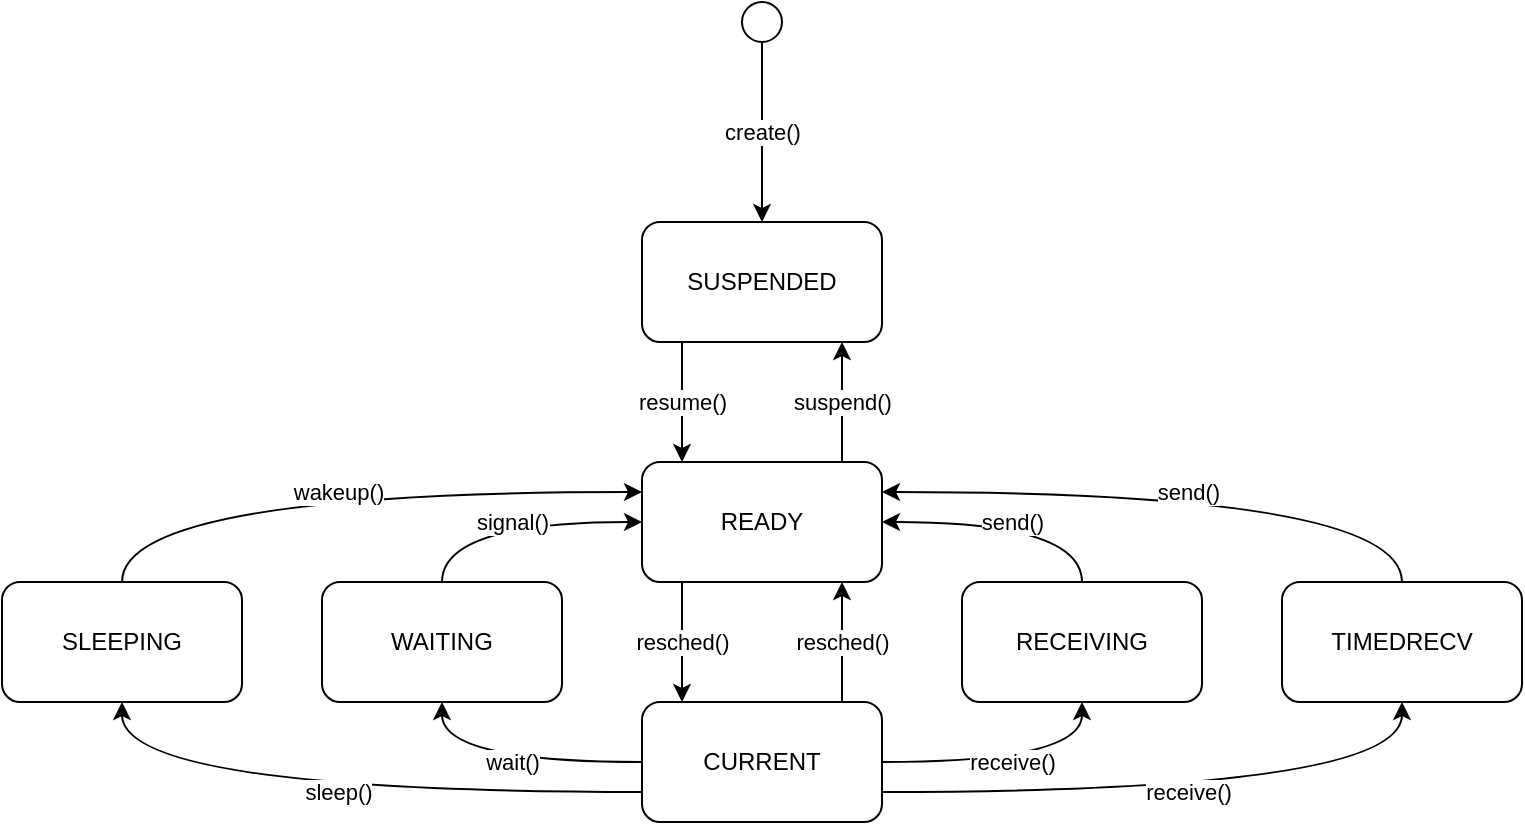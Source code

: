 <mxfile version="16.4.0" type="device"><diagram id="iyQwLhWG1MVD-XluXRyn" name="Page-1"><mxGraphModel dx="1038" dy="649" grid="1" gridSize="10" guides="1" tooltips="1" connect="1" arrows="1" fold="1" page="1" pageScale="1" pageWidth="850" pageHeight="1100" math="0" shadow="0"><root><mxCell id="0"/><mxCell id="1" parent="0"/><mxCell id="utlyxAHdGxjYVarGJeud-5" value="resume()" style="edgeStyle=orthogonalEdgeStyle;rounded=0;orthogonalLoop=1;jettySize=auto;html=1;" parent="1" source="utlyxAHdGxjYVarGJeud-2" target="utlyxAHdGxjYVarGJeud-4" edge="1"><mxGeometry relative="1" as="geometry"><Array as="points"><mxPoint x="380" y="380"/><mxPoint x="380" y="380"/></Array></mxGeometry></mxCell><mxCell id="utlyxAHdGxjYVarGJeud-2" value="SUSPENDED" style="rounded=1;whiteSpace=wrap;html=1;" parent="1" vertex="1"><mxGeometry x="360" y="280" width="120" height="60" as="geometry"/></mxCell><mxCell id="utlyxAHdGxjYVarGJeud-3" value="create()" style="endArrow=classic;html=1;rounded=0;entryX=0.5;entryY=0;entryDx=0;entryDy=0;" parent="1" source="utlyxAHdGxjYVarGJeud-13" target="utlyxAHdGxjYVarGJeud-2" edge="1"><mxGeometry width="50" height="50" relative="1" as="geometry"><mxPoint x="420" y="200" as="sourcePoint"/><mxPoint x="450" y="310" as="targetPoint"/></mxGeometry></mxCell><mxCell id="utlyxAHdGxjYVarGJeud-6" value="suspend()" style="edgeStyle=orthogonalEdgeStyle;rounded=0;orthogonalLoop=1;jettySize=auto;html=1;" parent="1" source="utlyxAHdGxjYVarGJeud-4" target="utlyxAHdGxjYVarGJeud-2" edge="1"><mxGeometry relative="1" as="geometry"><Array as="points"><mxPoint x="460" y="370"/><mxPoint x="460" y="370"/></Array></mxGeometry></mxCell><mxCell id="utlyxAHdGxjYVarGJeud-8" value="resched()" style="edgeStyle=orthogonalEdgeStyle;rounded=0;orthogonalLoop=1;jettySize=auto;html=1;" parent="1" source="utlyxAHdGxjYVarGJeud-4" target="utlyxAHdGxjYVarGJeud-7" edge="1"><mxGeometry relative="1" as="geometry"><Array as="points"><mxPoint x="380" y="480"/><mxPoint x="380" y="480"/></Array></mxGeometry></mxCell><mxCell id="utlyxAHdGxjYVarGJeud-4" value="READY" style="whiteSpace=wrap;html=1;rounded=1;" parent="1" vertex="1"><mxGeometry x="360" y="400" width="120" height="60" as="geometry"/></mxCell><mxCell id="utlyxAHdGxjYVarGJeud-9" value="resched()" style="edgeStyle=orthogonalEdgeStyle;curved=1;rounded=0;orthogonalLoop=1;jettySize=auto;html=1;" parent="1" source="utlyxAHdGxjYVarGJeud-7" target="utlyxAHdGxjYVarGJeud-4" edge="1"><mxGeometry relative="1" as="geometry"><Array as="points"><mxPoint x="460" y="500"/><mxPoint x="460" y="500"/></Array></mxGeometry></mxCell><mxCell id="utlyxAHdGxjYVarGJeud-16" value="wait()" style="edgeStyle=orthogonalEdgeStyle;curved=1;rounded=0;orthogonalLoop=1;jettySize=auto;html=1;exitX=0;exitY=0.5;exitDx=0;exitDy=0;entryX=0.5;entryY=1;entryDx=0;entryDy=0;" parent="1" source="utlyxAHdGxjYVarGJeud-7" target="utlyxAHdGxjYVarGJeud-10" edge="1"><mxGeometry relative="1" as="geometry"/></mxCell><mxCell id="utlyxAHdGxjYVarGJeud-18" value="receive()" style="edgeStyle=orthogonalEdgeStyle;curved=1;rounded=0;orthogonalLoop=1;jettySize=auto;html=1;exitX=1;exitY=0.5;exitDx=0;exitDy=0;entryX=0.5;entryY=1;entryDx=0;entryDy=0;" parent="1" source="utlyxAHdGxjYVarGJeud-7" target="utlyxAHdGxjYVarGJeud-17" edge="1"><mxGeometry relative="1" as="geometry"/></mxCell><mxCell id="utlyxAHdGxjYVarGJeud-22" value="receive()" style="edgeStyle=orthogonalEdgeStyle;curved=1;rounded=0;orthogonalLoop=1;jettySize=auto;html=1;exitX=1;exitY=0.75;exitDx=0;exitDy=0;entryX=0.5;entryY=1;entryDx=0;entryDy=0;" parent="1" source="utlyxAHdGxjYVarGJeud-7" target="utlyxAHdGxjYVarGJeud-20" edge="1"><mxGeometry relative="1" as="geometry"/></mxCell><mxCell id="i9Xj02qtnzqVKcwviTKP-2" value="sleep()" style="edgeStyle=orthogonalEdgeStyle;rounded=0;orthogonalLoop=1;jettySize=auto;html=1;curved=1;exitX=0;exitY=0.75;exitDx=0;exitDy=0;" edge="1" parent="1" source="utlyxAHdGxjYVarGJeud-7" target="i9Xj02qtnzqVKcwviTKP-1"><mxGeometry relative="1" as="geometry"><Array as="points"><mxPoint x="100" y="565"/></Array></mxGeometry></mxCell><mxCell id="utlyxAHdGxjYVarGJeud-7" value="CURRENT" style="whiteSpace=wrap;html=1;rounded=1;" parent="1" vertex="1"><mxGeometry x="360" y="520" width="120" height="60" as="geometry"/></mxCell><mxCell id="utlyxAHdGxjYVarGJeud-15" value="signal()" style="edgeStyle=orthogonalEdgeStyle;curved=1;rounded=0;orthogonalLoop=1;jettySize=auto;html=1;exitX=0.5;exitY=0;exitDx=0;exitDy=0;entryX=0;entryY=0.5;entryDx=0;entryDy=0;" parent="1" source="utlyxAHdGxjYVarGJeud-10" target="utlyxAHdGxjYVarGJeud-4" edge="1"><mxGeometry relative="1" as="geometry"/></mxCell><mxCell id="utlyxAHdGxjYVarGJeud-10" value="WAITING" style="whiteSpace=wrap;html=1;rounded=1;" parent="1" vertex="1"><mxGeometry x="200" y="460" width="120" height="60" as="geometry"/></mxCell><mxCell id="utlyxAHdGxjYVarGJeud-13" value="" style="ellipse;whiteSpace=wrap;html=1;aspect=fixed;" parent="1" vertex="1"><mxGeometry x="410" y="170" width="20" height="20" as="geometry"/></mxCell><mxCell id="utlyxAHdGxjYVarGJeud-19" value="send()" style="edgeStyle=orthogonalEdgeStyle;curved=1;rounded=0;orthogonalLoop=1;jettySize=auto;html=1;exitX=0.5;exitY=0;exitDx=0;exitDy=0;entryX=1;entryY=0.5;entryDx=0;entryDy=0;" parent="1" source="utlyxAHdGxjYVarGJeud-17" target="utlyxAHdGxjYVarGJeud-4" edge="1"><mxGeometry relative="1" as="geometry"/></mxCell><mxCell id="utlyxAHdGxjYVarGJeud-17" value="RECEIVING" style="rounded=1;whiteSpace=wrap;html=1;" parent="1" vertex="1"><mxGeometry x="520" y="460" width="120" height="60" as="geometry"/></mxCell><mxCell id="utlyxAHdGxjYVarGJeud-23" value="send()" style="edgeStyle=orthogonalEdgeStyle;curved=1;rounded=0;orthogonalLoop=1;jettySize=auto;html=1;exitX=0.5;exitY=0;exitDx=0;exitDy=0;entryX=1;entryY=0.25;entryDx=0;entryDy=0;" parent="1" source="utlyxAHdGxjYVarGJeud-20" target="utlyxAHdGxjYVarGJeud-4" edge="1"><mxGeometry relative="1" as="geometry"/></mxCell><mxCell id="utlyxAHdGxjYVarGJeud-20" value="TIMEDRECV" style="rounded=1;whiteSpace=wrap;html=1;" parent="1" vertex="1"><mxGeometry x="680" y="460" width="120" height="60" as="geometry"/></mxCell><mxCell id="i9Xj02qtnzqVKcwviTKP-3" value="wakeup()" style="edgeStyle=orthogonalEdgeStyle;curved=1;rounded=0;orthogonalLoop=1;jettySize=auto;html=1;exitX=0.5;exitY=0;exitDx=0;exitDy=0;entryX=0;entryY=0.25;entryDx=0;entryDy=0;" edge="1" parent="1" source="i9Xj02qtnzqVKcwviTKP-1" target="utlyxAHdGxjYVarGJeud-4"><mxGeometry relative="1" as="geometry"/></mxCell><mxCell id="i9Xj02qtnzqVKcwviTKP-1" value="SLEEPING" style="rounded=1;whiteSpace=wrap;html=1;" vertex="1" parent="1"><mxGeometry x="40" y="460" width="120" height="60" as="geometry"/></mxCell></root></mxGraphModel></diagram></mxfile>